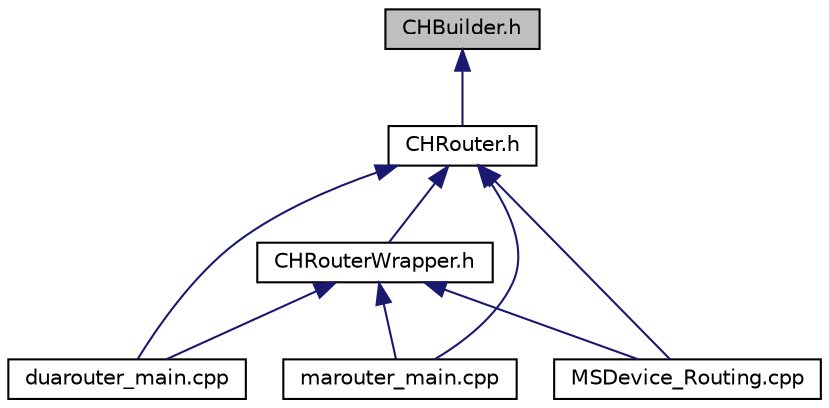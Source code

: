 digraph "CHBuilder.h"
{
  edge [fontname="Helvetica",fontsize="10",labelfontname="Helvetica",labelfontsize="10"];
  node [fontname="Helvetica",fontsize="10",shape=record];
  Node32 [label="CHBuilder.h",height=0.2,width=0.4,color="black", fillcolor="grey75", style="filled", fontcolor="black"];
  Node32 -> Node33 [dir="back",color="midnightblue",fontsize="10",style="solid",fontname="Helvetica"];
  Node33 [label="CHRouter.h",height=0.2,width=0.4,color="black", fillcolor="white", style="filled",URL="$d4/dec/_c_h_router_8h.html"];
  Node33 -> Node34 [dir="back",color="midnightblue",fontsize="10",style="solid",fontname="Helvetica"];
  Node34 [label="duarouter_main.cpp",height=0.2,width=0.4,color="black", fillcolor="white", style="filled",URL="$d3/d90/duarouter__main_8cpp.html"];
  Node33 -> Node35 [dir="back",color="midnightblue",fontsize="10",style="solid",fontname="Helvetica"];
  Node35 [label="marouter_main.cpp",height=0.2,width=0.4,color="black", fillcolor="white", style="filled",URL="$df/ddb/marouter__main_8cpp.html"];
  Node33 -> Node36 [dir="back",color="midnightblue",fontsize="10",style="solid",fontname="Helvetica"];
  Node36 [label="MSDevice_Routing.cpp",height=0.2,width=0.4,color="black", fillcolor="white", style="filled",URL="$da/d51/_m_s_device___routing_8cpp.html"];
  Node33 -> Node37 [dir="back",color="midnightblue",fontsize="10",style="solid",fontname="Helvetica"];
  Node37 [label="CHRouterWrapper.h",height=0.2,width=0.4,color="black", fillcolor="white", style="filled",URL="$d0/da6/_c_h_router_wrapper_8h.html"];
  Node37 -> Node34 [dir="back",color="midnightblue",fontsize="10",style="solid",fontname="Helvetica"];
  Node37 -> Node35 [dir="back",color="midnightblue",fontsize="10",style="solid",fontname="Helvetica"];
  Node37 -> Node36 [dir="back",color="midnightblue",fontsize="10",style="solid",fontname="Helvetica"];
}
